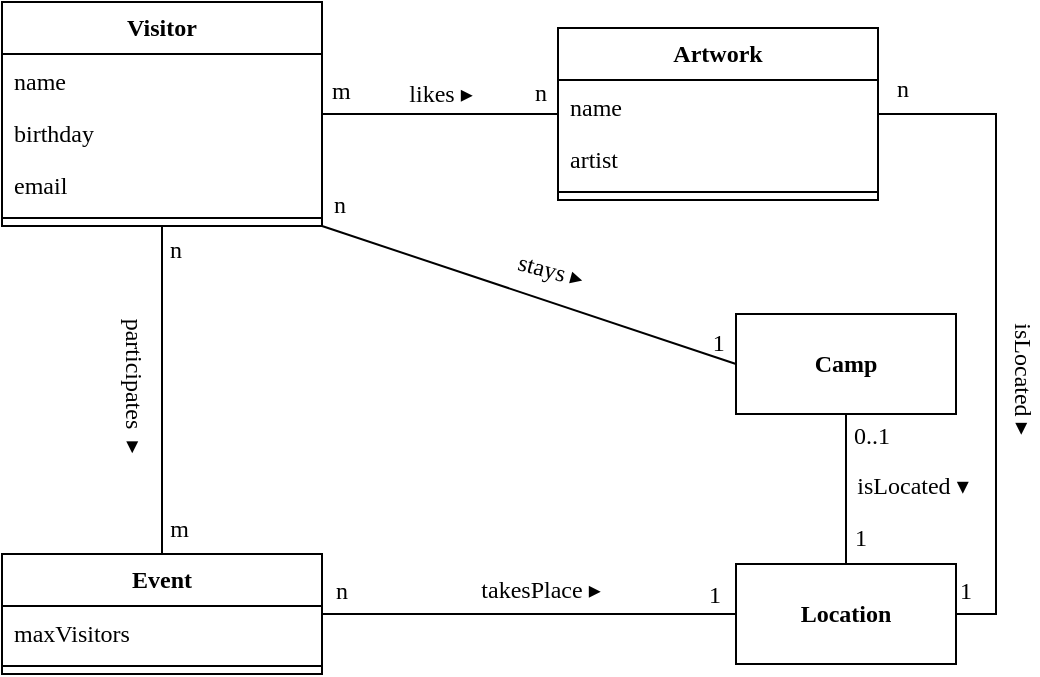 <mxfile>
    <diagram name="Seite-1" id="QO9KAuK3zNRN8iRBK13s">
        <mxGraphModel dx="765" dy="726" grid="0" gridSize="10" guides="1" tooltips="1" connect="1" arrows="1" fold="1" page="1" pageScale="1" pageWidth="827" pageHeight="1169" math="0" shadow="0">
            <root>
                <mxCell id="0"/>
                <mxCell id="1" parent="0"/>
                <mxCell id="XK_1mUnUZYdTtM7K7kH5-1" value="Event" style="swimlane;fontStyle=1;align=center;verticalAlign=middle;childLayout=stackLayout;horizontal=1;startSize=26;horizontalStack=0;resizeParent=1;resizeParentMax=0;resizeLast=0;collapsible=1;marginBottom=0;whiteSpace=wrap;html=1;fontFamily=Alegreya Sans;fontSource=https%3A%2F%2Ffonts.googleapis.com%2Fcss%3Ffamily%3DAlegreya%2BSans;" parent="1" vertex="1">
                    <mxGeometry x="73" y="370" width="160" height="60" as="geometry">
                        <mxRectangle x="70" y="360" width="70" height="30" as="alternateBounds"/>
                    </mxGeometry>
                </mxCell>
                <mxCell id="XK_1mUnUZYdTtM7K7kH5-2" value="maxVisitors" style="text;strokeColor=none;fillColor=none;align=left;verticalAlign=top;spacingLeft=4;spacingRight=4;overflow=hidden;rotatable=0;points=[[0,0.5],[1,0.5]];portConstraint=eastwest;whiteSpace=wrap;html=1;fontFamily=Alegreya;fontSource=https%3A%2F%2Ffonts.googleapis.com%2Fcss%3Ffamily%3DAlegreya;" parent="XK_1mUnUZYdTtM7K7kH5-1" vertex="1">
                    <mxGeometry y="26" width="160" height="26" as="geometry"/>
                </mxCell>
                <mxCell id="XK_1mUnUZYdTtM7K7kH5-3" value="" style="line;strokeWidth=1;fillColor=none;align=left;verticalAlign=middle;spacingTop=-1;spacingLeft=3;spacingRight=3;rotatable=0;labelPosition=right;points=[];portConstraint=eastwest;strokeColor=inherit;" parent="XK_1mUnUZYdTtM7K7kH5-1" vertex="1">
                    <mxGeometry y="52" width="160" height="8" as="geometry"/>
                </mxCell>
                <mxCell id="XK_1mUnUZYdTtM7K7kH5-5" value="Visitor" style="swimlane;fontStyle=1;align=center;verticalAlign=middle;childLayout=stackLayout;horizontal=1;startSize=26;horizontalStack=0;resizeParent=1;resizeParentMax=0;resizeLast=0;collapsible=1;marginBottom=0;whiteSpace=wrap;html=1;fontFamily=Alegreya Sans;fontSource=https%3A%2F%2Ffonts.googleapis.com%2Fcss%3Ffamily%3DAlegreya%2BSans;" parent="1" vertex="1">
                    <mxGeometry x="73" y="94" width="160" height="112" as="geometry">
                        <mxRectangle x="73" y="94" width="80" height="30" as="alternateBounds"/>
                    </mxGeometry>
                </mxCell>
                <mxCell id="XK_1mUnUZYdTtM7K7kH5-6" value="name" style="text;strokeColor=none;fillColor=none;align=left;verticalAlign=top;spacingLeft=4;spacingRight=4;overflow=hidden;rotatable=0;points=[[0,0.5],[1,0.5]];portConstraint=eastwest;whiteSpace=wrap;html=1;fontFamily=Alegreya;fontSource=https%3A%2F%2Ffonts.googleapis.com%2Fcss%3Ffamily%3DAlegreya;" parent="XK_1mUnUZYdTtM7K7kH5-5" vertex="1">
                    <mxGeometry y="26" width="160" height="26" as="geometry"/>
                </mxCell>
                <mxCell id="XK_1mUnUZYdTtM7K7kH5-11" value="birthday" style="text;strokeColor=none;fillColor=none;align=left;verticalAlign=top;spacingLeft=4;spacingRight=4;overflow=hidden;rotatable=0;points=[[0,0.5],[1,0.5]];portConstraint=eastwest;whiteSpace=wrap;html=1;fontFamily=Alegreya;fontSource=https%3A%2F%2Ffonts.googleapis.com%2Fcss%3Ffamily%3DAlegreya;" parent="XK_1mUnUZYdTtM7K7kH5-5" vertex="1">
                    <mxGeometry y="52" width="160" height="26" as="geometry"/>
                </mxCell>
                <mxCell id="XK_1mUnUZYdTtM7K7kH5-12" value="email" style="text;strokeColor=none;fillColor=none;align=left;verticalAlign=top;spacingLeft=4;spacingRight=4;overflow=hidden;rotatable=0;points=[[0,0.5],[1,0.5]];portConstraint=eastwest;whiteSpace=wrap;html=1;fontFamily=Alegreya;fontSource=https%3A%2F%2Ffonts.googleapis.com%2Fcss%3Ffamily%3DAlegreya;" parent="XK_1mUnUZYdTtM7K7kH5-5" vertex="1">
                    <mxGeometry y="78" width="160" height="26" as="geometry"/>
                </mxCell>
                <mxCell id="XK_1mUnUZYdTtM7K7kH5-7" value="" style="line;strokeWidth=1;fillColor=none;align=left;verticalAlign=middle;spacingTop=-1;spacingLeft=3;spacingRight=3;rotatable=0;labelPosition=right;points=[];portConstraint=eastwest;strokeColor=inherit;" parent="XK_1mUnUZYdTtM7K7kH5-5" vertex="1">
                    <mxGeometry y="104" width="160" height="8" as="geometry"/>
                </mxCell>
                <mxCell id="XK_1mUnUZYdTtM7K7kH5-10" value="Camp" style="html=1;whiteSpace=wrap;fontFamily=Alegreya Sans;fontSource=https%3A%2F%2Ffonts.googleapis.com%2Fcss%3Ffamily%3DAlegreya%2BSans;fontStyle=1;" parent="1" vertex="1">
                    <mxGeometry x="440" y="250" width="110" height="50" as="geometry"/>
                </mxCell>
                <mxCell id="XK_1mUnUZYdTtM7K7kH5-13" value="Location" style="html=1;whiteSpace=wrap;fontFamily=Alegreya Sans;fontSource=https%3A%2F%2Ffonts.googleapis.com%2Fcss%3Ffamily%3DAlegreya%2BSans;fontStyle=1" parent="1" vertex="1">
                    <mxGeometry x="440" y="375" width="110" height="50" as="geometry"/>
                </mxCell>
                <mxCell id="XK_1mUnUZYdTtM7K7kH5-14" value="Artwork" style="swimlane;fontStyle=1;align=center;verticalAlign=middle;childLayout=stackLayout;horizontal=1;startSize=26;horizontalStack=0;resizeParent=1;resizeParentMax=0;resizeLast=0;collapsible=1;marginBottom=0;whiteSpace=wrap;html=1;fontFamily=Alegreya Sans;fontSource=https%3A%2F%2Ffonts.googleapis.com%2Fcss%3Ffamily%3DAlegreya%2BSans;" parent="1" vertex="1">
                    <mxGeometry x="351" y="107" width="160" height="86" as="geometry">
                        <mxRectangle x="364" y="113" width="80" height="30" as="alternateBounds"/>
                    </mxGeometry>
                </mxCell>
                <mxCell id="XK_1mUnUZYdTtM7K7kH5-15" value="name" style="text;strokeColor=none;fillColor=none;align=left;verticalAlign=top;spacingLeft=4;spacingRight=4;overflow=hidden;rotatable=0;points=[[0,0.5],[1,0.5]];portConstraint=eastwest;whiteSpace=wrap;html=1;fontFamily=Alegreya;fontSource=https%3A%2F%2Ffonts.googleapis.com%2Fcss%3Ffamily%3DAlegreya;" parent="XK_1mUnUZYdTtM7K7kH5-14" vertex="1">
                    <mxGeometry y="26" width="160" height="26" as="geometry"/>
                </mxCell>
                <mxCell id="XK_1mUnUZYdTtM7K7kH5-49" value="artist" style="text;strokeColor=none;fillColor=none;align=left;verticalAlign=top;spacingLeft=4;spacingRight=4;overflow=hidden;rotatable=0;points=[[0,0.5],[1,0.5]];portConstraint=eastwest;whiteSpace=wrap;html=1;fontFamily=Alegreya;fontSource=https%3A%2F%2Ffonts.googleapis.com%2Fcss%3Ffamily%3DAlegreya;" parent="XK_1mUnUZYdTtM7K7kH5-14" vertex="1">
                    <mxGeometry y="52" width="160" height="26" as="geometry"/>
                </mxCell>
                <mxCell id="XK_1mUnUZYdTtM7K7kH5-18" value="" style="line;strokeWidth=1;fillColor=none;align=left;verticalAlign=middle;spacingTop=-1;spacingLeft=3;spacingRight=3;rotatable=0;labelPosition=right;points=[];portConstraint=eastwest;strokeColor=inherit;" parent="XK_1mUnUZYdTtM7K7kH5-14" vertex="1">
                    <mxGeometry y="78" width="160" height="8" as="geometry"/>
                </mxCell>
                <mxCell id="2" value="" style="endArrow=none;shadow=0;strokeWidth=1;rounded=0;endFill=0;elbow=vertical;" edge="1" parent="1" source="XK_1mUnUZYdTtM7K7kH5-5" target="XK_1mUnUZYdTtM7K7kH5-14">
                    <mxGeometry x="0.5" y="41" relative="1" as="geometry">
                        <mxPoint x="240" y="81" as="sourcePoint"/>
                        <mxPoint x="440" y="81" as="targetPoint"/>
                        <mxPoint x="-40" y="32" as="offset"/>
                    </mxGeometry>
                </mxCell>
                <mxCell id="3" value="m" style="resizable=0;align=left;verticalAlign=bottom;labelBackgroundColor=none;fontSize=12;fontFamily=Alegreya;spacingBottom=2;" connectable="0" vertex="1" parent="2">
                    <mxGeometry x="-1" relative="1" as="geometry">
                        <mxPoint x="3" y="-1" as="offset"/>
                    </mxGeometry>
                </mxCell>
                <mxCell id="4" value="n" style="resizable=0;align=right;verticalAlign=bottom;labelBackgroundColor=none;fontSize=12;fontFamily=Alegreya;spacingBottom=2;" connectable="0" vertex="1" parent="2">
                    <mxGeometry x="1" relative="1" as="geometry">
                        <mxPoint x="-4" as="offset"/>
                    </mxGeometry>
                </mxCell>
                <mxCell id="5" value="likes&amp;nbsp;&lt;span style=&quot;text-align: left;&quot;&gt;▸&lt;/span&gt;" style="text;html=1;resizable=0;points=[];;align=center;verticalAlign=middle;labelBackgroundColor=none;rounded=0;shadow=0;strokeWidth=1;fontSize=12;fontFamily=Alegreya;" vertex="1" connectable="0" parent="2">
                    <mxGeometry relative="1" as="geometry">
                        <mxPoint y="-10" as="offset"/>
                    </mxGeometry>
                </mxCell>
                <mxCell id="10" value="" style="endArrow=none;shadow=0;strokeWidth=1;rounded=0;endFill=0;elbow=vertical;" edge="1" parent="1" source="XK_1mUnUZYdTtM7K7kH5-1" target="XK_1mUnUZYdTtM7K7kH5-13">
                    <mxGeometry x="0.5" y="41" relative="1" as="geometry">
                        <mxPoint x="240" y="394.66" as="sourcePoint"/>
                        <mxPoint x="440" y="394.66" as="targetPoint"/>
                        <mxPoint x="-40" y="32" as="offset"/>
                    </mxGeometry>
                </mxCell>
                <mxCell id="11" value="n" style="resizable=0;align=left;verticalAlign=bottom;labelBackgroundColor=none;fontSize=12;fontFamily=Alegreya;spacingBottom=2;" connectable="0" vertex="1" parent="10">
                    <mxGeometry x="-1" relative="1" as="geometry">
                        <mxPoint x="5" y="-1" as="offset"/>
                    </mxGeometry>
                </mxCell>
                <mxCell id="12" value="1" style="resizable=0;align=right;verticalAlign=bottom;labelBackgroundColor=none;fontSize=12;fontFamily=Alegreya;spacingBottom=2;" connectable="0" vertex="1" parent="10">
                    <mxGeometry x="1" relative="1" as="geometry">
                        <mxPoint x="-6" y="1" as="offset"/>
                    </mxGeometry>
                </mxCell>
                <mxCell id="13" value="takesPlace&amp;nbsp;&lt;span style=&quot;text-align: left;&quot;&gt;▸&lt;/span&gt;" style="text;html=1;resizable=0;points=[];;align=center;verticalAlign=middle;labelBackgroundColor=none;rounded=0;shadow=0;strokeWidth=1;fontSize=12;fontFamily=Alegreya;" vertex="1" connectable="0" parent="10">
                    <mxGeometry relative="1" as="geometry">
                        <mxPoint x="5" y="-12" as="offset"/>
                    </mxGeometry>
                </mxCell>
                <mxCell id="14" value="" style="endArrow=none;shadow=0;strokeWidth=1;rounded=0;endFill=0;elbow=vertical;exitX=0.5;exitY=1;exitDx=0;exitDy=0;entryX=0.5;entryY=0;entryDx=0;entryDy=0;" edge="1" parent="1" source="XK_1mUnUZYdTtM7K7kH5-5" target="XK_1mUnUZYdTtM7K7kH5-1">
                    <mxGeometry x="0.5" y="41" relative="1" as="geometry">
                        <mxPoint x="203" y="263" as="sourcePoint"/>
                        <mxPoint x="203" y="334" as="targetPoint"/>
                        <mxPoint x="-40" y="32" as="offset"/>
                    </mxGeometry>
                </mxCell>
                <mxCell id="15" value="n" style="resizable=0;align=left;verticalAlign=bottom;labelBackgroundColor=none;fontSize=12;fontFamily=Alegreya;spacingBottom=2;" connectable="0" vertex="1" parent="14">
                    <mxGeometry x="-0.7" relative="1" as="geometry">
                        <mxPoint x="2" y="-2" as="offset"/>
                    </mxGeometry>
                </mxCell>
                <mxCell id="16" value="m" style="resizable=0;align=right;verticalAlign=bottom;labelBackgroundColor=none;fontSize=12;fontFamily=Alegreya;spacingBottom=2;" connectable="0" vertex="1" parent="14">
                    <mxGeometry relative="1" as="geometry">
                        <mxPoint x="15" y="80" as="offset"/>
                    </mxGeometry>
                </mxCell>
                <mxCell id="17" value="participates&amp;nbsp;&amp;nbsp;&lt;span style=&quot;border-color: var(--border-color); text-align: left;&quot;&gt;▸&lt;/span&gt;" style="text;html=1;resizable=0;points=[];;align=center;verticalAlign=middle;labelBackgroundColor=none;rounded=0;shadow=0;strokeWidth=1;fontSize=12;fontFamily=Alegreya;rotation=90;" vertex="1" connectable="0" parent="14">
                    <mxGeometry relative="1" as="geometry">
                        <mxPoint x="-14" y="-3" as="offset"/>
                    </mxGeometry>
                </mxCell>
                <mxCell id="22" value="" style="endArrow=none;shadow=0;strokeWidth=1;rounded=0;endFill=0;elbow=vertical;exitX=1;exitY=1;exitDx=0;exitDy=0;entryX=0;entryY=0.5;entryDx=0;entryDy=0;" edge="1" parent="1" source="XK_1mUnUZYdTtM7K7kH5-5" target="XK_1mUnUZYdTtM7K7kH5-10">
                    <mxGeometry x="0.5" y="41" relative="1" as="geometry">
                        <mxPoint x="225" y="326" as="sourcePoint"/>
                        <mxPoint x="425" y="326" as="targetPoint"/>
                        <mxPoint x="-40" y="32" as="offset"/>
                    </mxGeometry>
                </mxCell>
                <mxCell id="23" value="n" style="resizable=0;align=left;verticalAlign=bottom;labelBackgroundColor=none;fontSize=12;fontFamily=Alegreya;spacingBottom=2;" connectable="0" vertex="1" parent="22">
                    <mxGeometry x="-1" relative="1" as="geometry">
                        <mxPoint x="4" as="offset"/>
                    </mxGeometry>
                </mxCell>
                <mxCell id="24" value="1" style="resizable=0;align=right;verticalAlign=bottom;labelBackgroundColor=none;fontSize=12;fontFamily=Alegreya;spacingBottom=2;" connectable="0" vertex="1" parent="22">
                    <mxGeometry x="1" relative="1" as="geometry">
                        <mxPoint x="-4" as="offset"/>
                    </mxGeometry>
                </mxCell>
                <mxCell id="25" value="stays&amp;nbsp;&lt;span style=&quot;text-align: left;&quot;&gt;▸&lt;/span&gt;" style="text;html=1;resizable=0;points=[];;align=center;verticalAlign=middle;labelBackgroundColor=none;rounded=0;shadow=0;strokeWidth=1;fontSize=12;fontFamily=Alegreya;rotation=15;" vertex="1" connectable="0" parent="22">
                    <mxGeometry relative="1" as="geometry">
                        <mxPoint x="10" y="-13" as="offset"/>
                    </mxGeometry>
                </mxCell>
                <mxCell id="30" value="" style="endArrow=none;shadow=0;strokeWidth=1;rounded=0;endFill=0;elbow=vertical;" edge="1" parent="1" source="XK_1mUnUZYdTtM7K7kH5-13" target="XK_1mUnUZYdTtM7K7kH5-14">
                    <mxGeometry x="0.5" y="41" relative="1" as="geometry">
                        <mxPoint x="558.0" y="393.382" as="sourcePoint"/>
                        <mxPoint x="532" y="158.687" as="targetPoint"/>
                        <mxPoint x="-40" y="32" as="offset"/>
                        <Array as="points">
                            <mxPoint x="570" y="400"/>
                            <mxPoint x="570" y="150"/>
                        </Array>
                    </mxGeometry>
                </mxCell>
                <mxCell id="31" value="1" style="resizable=0;align=left;verticalAlign=bottom;labelBackgroundColor=none;fontSize=12;fontFamily=Alegreya;spacingBottom=2;" connectable="0" vertex="1" parent="30">
                    <mxGeometry x="-1" relative="1" as="geometry">
                        <mxPoint y="-1" as="offset"/>
                    </mxGeometry>
                </mxCell>
                <mxCell id="32" value="n" style="resizable=0;align=right;verticalAlign=bottom;labelBackgroundColor=none;fontSize=12;fontFamily=Alegreya;spacingBottom=2;" connectable="0" vertex="1" parent="30">
                    <mxGeometry x="1" relative="1" as="geometry">
                        <mxPoint x="17" y="-2" as="offset"/>
                    </mxGeometry>
                </mxCell>
                <mxCell id="33" value="isLocated&amp;nbsp;&lt;span style=&quot;text-align: left;&quot;&gt;▸&lt;/span&gt;" style="text;html=1;resizable=0;points=[];;align=center;verticalAlign=middle;labelBackgroundColor=none;rounded=0;shadow=0;strokeWidth=1;fontSize=12;fontFamily=Alegreya;rotation=90;" vertex="1" connectable="0" parent="30">
                    <mxGeometry relative="1" as="geometry">
                        <mxPoint x="14" y="26" as="offset"/>
                    </mxGeometry>
                </mxCell>
                <mxCell id="51" value="" style="endArrow=none;shadow=0;strokeWidth=1;rounded=0;endFill=0;elbow=vertical;" edge="1" parent="1" source="XK_1mUnUZYdTtM7K7kH5-10" target="XK_1mUnUZYdTtM7K7kH5-13">
                    <mxGeometry x="0.5" y="41" relative="1" as="geometry">
                        <mxPoint x="133" y="483" as="sourcePoint"/>
                        <mxPoint x="133" y="554" as="targetPoint"/>
                        <mxPoint x="-40" y="32" as="offset"/>
                    </mxGeometry>
                </mxCell>
                <mxCell id="52" value="0..1" style="resizable=0;align=left;verticalAlign=bottom;labelBackgroundColor=none;fontSize=12;fontFamily=Alegreya;spacingBottom=2;" connectable="0" vertex="1" parent="51">
                    <mxGeometry x="-0.7" relative="1" as="geometry">
                        <mxPoint x="2" y="10" as="offset"/>
                    </mxGeometry>
                </mxCell>
                <mxCell id="53" value="1" style="resizable=0;align=right;verticalAlign=bottom;labelBackgroundColor=none;fontSize=12;fontFamily=Alegreya;spacingBottom=2;" connectable="0" vertex="1" parent="51">
                    <mxGeometry relative="1" as="geometry">
                        <mxPoint x="12" y="35" as="offset"/>
                    </mxGeometry>
                </mxCell>
                <mxCell id="54" value="isLocated&amp;nbsp;&lt;span style=&quot;text-align: left;&quot;&gt;▾&lt;/span&gt;" style="text;html=1;resizable=0;points=[];;align=center;verticalAlign=middle;labelBackgroundColor=none;rounded=0;shadow=0;strokeWidth=1;fontSize=12;fontFamily=Alegreya;" vertex="1" connectable="0" parent="51">
                    <mxGeometry relative="1" as="geometry">
                        <mxPoint x="33" y="-2" as="offset"/>
                    </mxGeometry>
                </mxCell>
            </root>
        </mxGraphModel>
    </diagram>
</mxfile>
